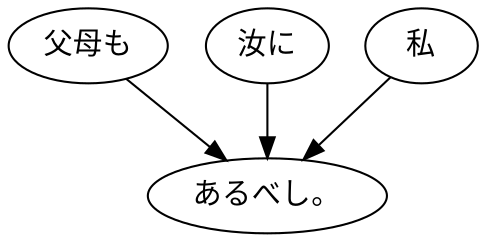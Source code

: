 digraph graph5788 {
	node0 [label="父母も"];
	node1 [label="汝に"];
	node2 [label="私"];
	node3 [label="あるべし。"];
	node0 -> node3;
	node1 -> node3;
	node2 -> node3;
}
